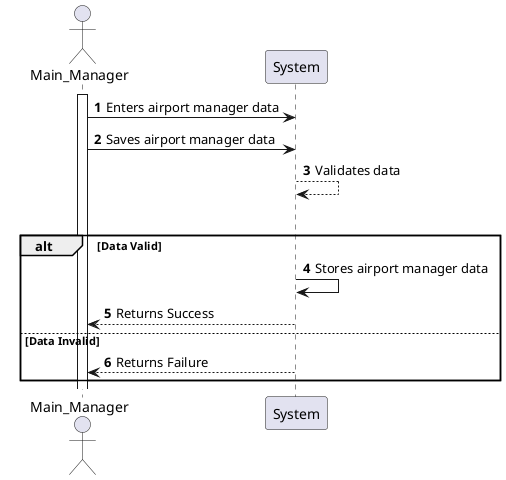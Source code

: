 @startuml
'https://plantuml.com/sequence-diagram

autonumber

Actor "Main_Manager"
participant "System" as Sys
activate Main_Manager

Main_Manager -> Sys: Enters airport manager data
Main_Manager -> Sys: Saves airport manager data
Sys --> Sys: Validates data

 group "alt" Data Valid
    alt Data Valid
        Sys -> Sys: Stores airport manager data
        Sys --> Main_Manager: Returns Success
    else Data Invalid
        Sys --> Main_Manager: Returns Failure
 end

@enduml
